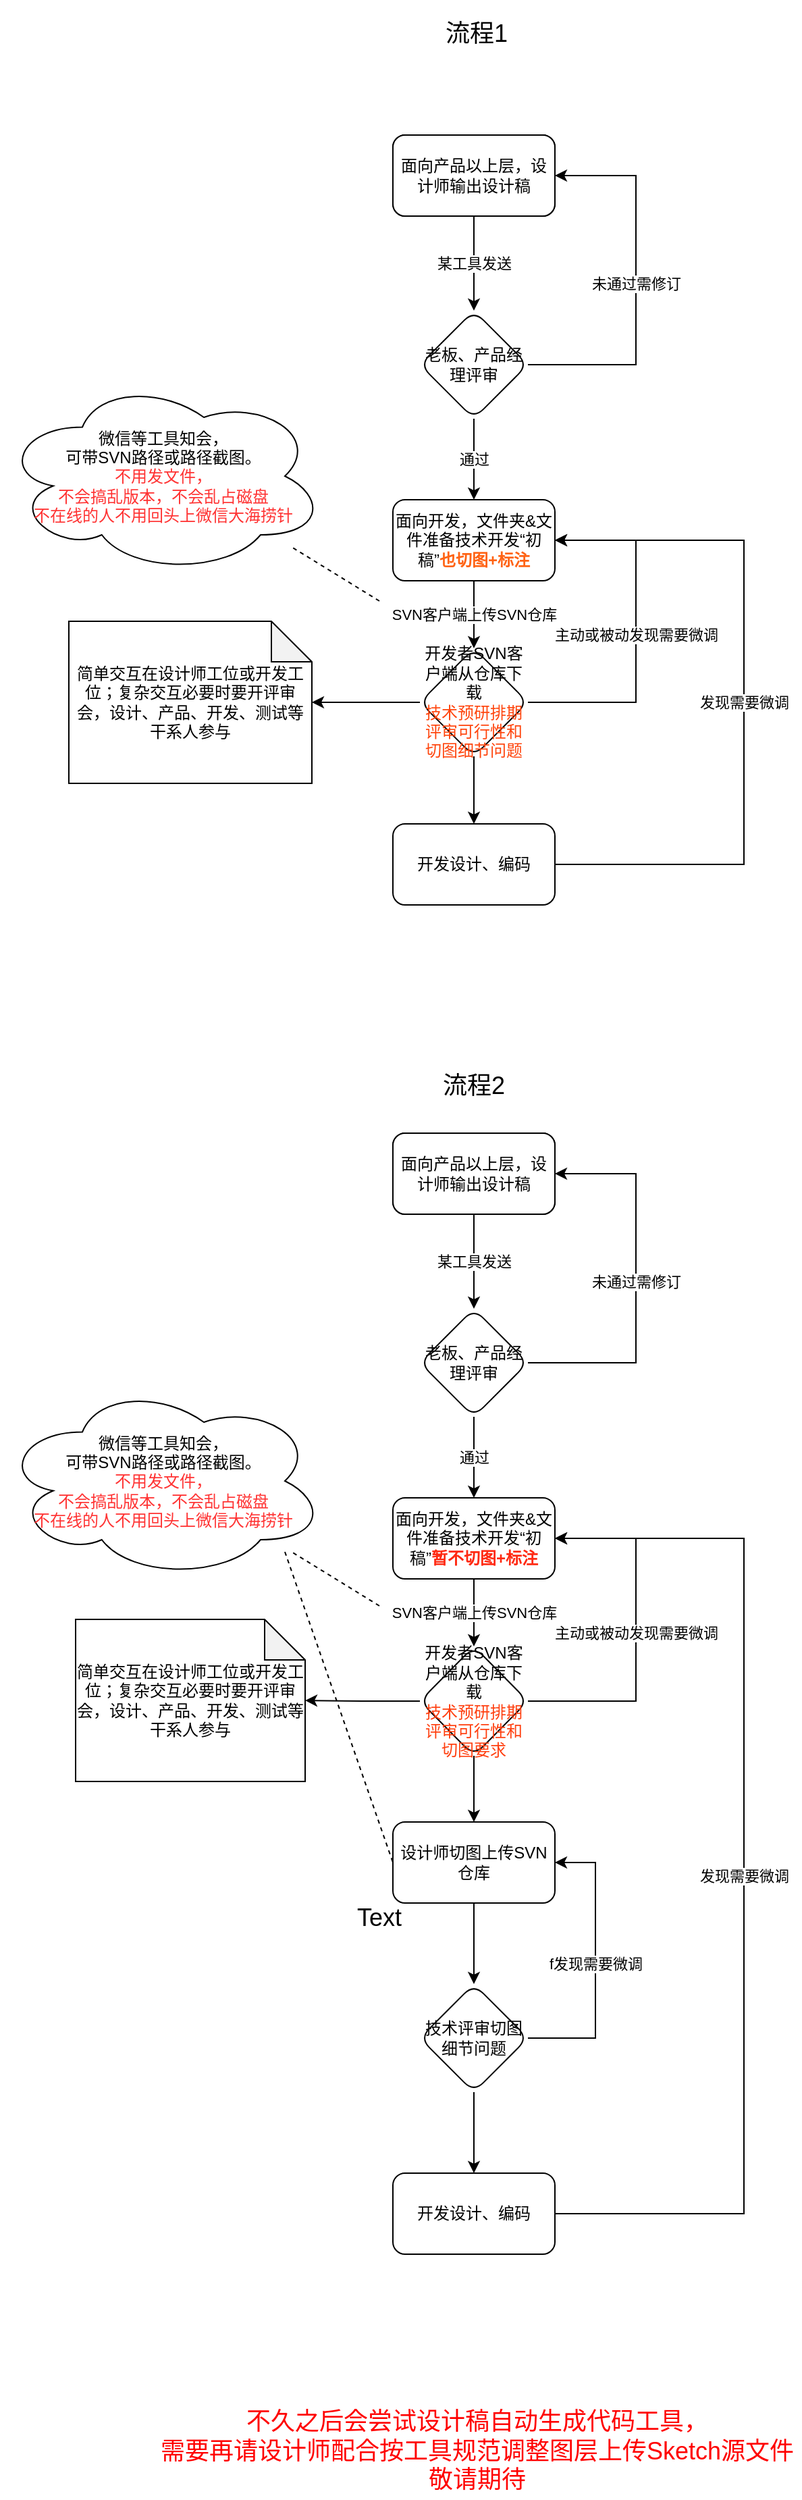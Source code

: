 <mxfile version="14.5.8" type="github">
  <diagram id="Up1Tz3Nqr01XDBwqKI9M" name="Page-1">
    <mxGraphModel dx="788" dy="522" grid="1" gridSize="10" guides="1" tooltips="1" connect="1" arrows="1" fold="1" page="1" pageScale="1" pageWidth="827" pageHeight="1169" math="0" shadow="0">
      <root>
        <mxCell id="0" />
        <mxCell id="1" parent="0" />
        <mxCell id="o22o1Z7qs1bX_3RGaiyK-1" value="" style="rounded=1;whiteSpace=wrap;html=1;" vertex="1" parent="1">
          <mxGeometry x="340" y="240" width="120" height="60" as="geometry" />
        </mxCell>
        <mxCell id="o22o1Z7qs1bX_3RGaiyK-4" value="某工具发送" style="edgeStyle=orthogonalEdgeStyle;rounded=0;orthogonalLoop=1;jettySize=auto;html=1;" edge="1" parent="1" source="o22o1Z7qs1bX_3RGaiyK-2" target="o22o1Z7qs1bX_3RGaiyK-3">
          <mxGeometry relative="1" as="geometry" />
        </mxCell>
        <mxCell id="o22o1Z7qs1bX_3RGaiyK-2" value="面向产品以上层，设计师输出设计稿" style="rounded=1;whiteSpace=wrap;html=1;" vertex="1" parent="1">
          <mxGeometry x="340" y="240" width="120" height="60" as="geometry" />
        </mxCell>
        <mxCell id="o22o1Z7qs1bX_3RGaiyK-14" value="未通过需修订" style="edgeStyle=orthogonalEdgeStyle;rounded=0;orthogonalLoop=1;jettySize=auto;html=1;entryX=1;entryY=0.5;entryDx=0;entryDy=0;" edge="1" parent="1" source="o22o1Z7qs1bX_3RGaiyK-3" target="o22o1Z7qs1bX_3RGaiyK-2">
          <mxGeometry relative="1" as="geometry">
            <mxPoint x="510" y="260" as="targetPoint" />
            <Array as="points">
              <mxPoint x="520" y="410" />
              <mxPoint x="520" y="270" />
            </Array>
          </mxGeometry>
        </mxCell>
        <mxCell id="o22o1Z7qs1bX_3RGaiyK-21" value="通过" style="edgeStyle=orthogonalEdgeStyle;rounded=0;orthogonalLoop=1;jettySize=auto;html=1;" edge="1" parent="1" source="o22o1Z7qs1bX_3RGaiyK-3" target="o22o1Z7qs1bX_3RGaiyK-20">
          <mxGeometry relative="1" as="geometry" />
        </mxCell>
        <mxCell id="o22o1Z7qs1bX_3RGaiyK-3" value="老板、产品经理评审" style="rhombus;whiteSpace=wrap;html=1;rounded=1;" vertex="1" parent="1">
          <mxGeometry x="360" y="370" width="80" height="80" as="geometry" />
        </mxCell>
        <mxCell id="o22o1Z7qs1bX_3RGaiyK-24" value="主动或被动发现需要微调" style="edgeStyle=orthogonalEdgeStyle;rounded=0;orthogonalLoop=1;jettySize=auto;html=1;entryX=1;entryY=0.5;entryDx=0;entryDy=0;" edge="1" parent="1" source="o22o1Z7qs1bX_3RGaiyK-10" target="o22o1Z7qs1bX_3RGaiyK-20">
          <mxGeometry relative="1" as="geometry">
            <mxPoint x="520" y="530" as="targetPoint" />
            <Array as="points">
              <mxPoint x="520" y="660" />
              <mxPoint x="520" y="540" />
            </Array>
          </mxGeometry>
        </mxCell>
        <mxCell id="o22o1Z7qs1bX_3RGaiyK-26" value="" style="edgeStyle=orthogonalEdgeStyle;rounded=0;orthogonalLoop=1;jettySize=auto;html=1;" edge="1" parent="1" source="o22o1Z7qs1bX_3RGaiyK-10" target="o22o1Z7qs1bX_3RGaiyK-25">
          <mxGeometry relative="1" as="geometry" />
        </mxCell>
        <mxCell id="o22o1Z7qs1bX_3RGaiyK-28" value="" style="edgeStyle=orthogonalEdgeStyle;rounded=0;orthogonalLoop=1;jettySize=auto;html=1;" edge="1" parent="1" source="o22o1Z7qs1bX_3RGaiyK-10" target="o22o1Z7qs1bX_3RGaiyK-27">
          <mxGeometry relative="1" as="geometry" />
        </mxCell>
        <mxCell id="o22o1Z7qs1bX_3RGaiyK-10" value="开发者SVN客户端从仓库下载&lt;br&gt;&lt;font color=&quot;#ff450d&quot;&gt;技术预研排期评审可行性和切图细节问题&lt;/font&gt;" style="rhombus;whiteSpace=wrap;html=1;rounded=1;" vertex="1" parent="1">
          <mxGeometry x="360" y="620" width="80" height="80" as="geometry" />
        </mxCell>
        <mxCell id="o22o1Z7qs1bX_3RGaiyK-22" value="SVN客户端上传SVN仓库" style="edgeStyle=orthogonalEdgeStyle;rounded=0;orthogonalLoop=1;jettySize=auto;html=1;entryX=0.5;entryY=0;entryDx=0;entryDy=0;" edge="1" parent="1" source="o22o1Z7qs1bX_3RGaiyK-20" target="o22o1Z7qs1bX_3RGaiyK-10">
          <mxGeometry relative="1" as="geometry" />
        </mxCell>
        <mxCell id="o22o1Z7qs1bX_3RGaiyK-20" value="面向开发，文件夹&amp;amp;文件准备技术开发“初稿”&lt;b&gt;&lt;font color=&quot;#ff6314&quot;&gt;也切图+标注&lt;/font&gt;&lt;/b&gt;" style="whiteSpace=wrap;html=1;rounded=1;" vertex="1" parent="1">
          <mxGeometry x="340" y="510" width="120" height="60" as="geometry" />
        </mxCell>
        <mxCell id="o22o1Z7qs1bX_3RGaiyK-29" value="发现需要微调" style="edgeStyle=orthogonalEdgeStyle;rounded=0;orthogonalLoop=1;jettySize=auto;html=1;entryX=1;entryY=0.5;entryDx=0;entryDy=0;" edge="1" parent="1" source="o22o1Z7qs1bX_3RGaiyK-25" target="o22o1Z7qs1bX_3RGaiyK-20">
          <mxGeometry relative="1" as="geometry">
            <mxPoint x="520" y="540" as="targetPoint" />
            <Array as="points">
              <mxPoint x="600" y="780" />
              <mxPoint x="600" y="540" />
            </Array>
          </mxGeometry>
        </mxCell>
        <mxCell id="o22o1Z7qs1bX_3RGaiyK-25" value="开发设计、编码" style="whiteSpace=wrap;html=1;rounded=1;" vertex="1" parent="1">
          <mxGeometry x="340" y="750" width="120" height="60" as="geometry" />
        </mxCell>
        <mxCell id="o22o1Z7qs1bX_3RGaiyK-27" value="简单交互在设计师工位或开发工位；复杂交互必要时要开评审会，设计、产品、开发、测试等干系人参与" style="shape=note;whiteSpace=wrap;html=1;backgroundOutline=1;darkOpacity=0.05;rounded=1;" vertex="1" parent="1">
          <mxGeometry x="100" y="600" width="180" height="120" as="geometry" />
        </mxCell>
        <mxCell id="o22o1Z7qs1bX_3RGaiyK-30" value="" style="rounded=1;whiteSpace=wrap;html=1;" vertex="1" parent="1">
          <mxGeometry x="340" y="979" width="120" height="60" as="geometry" />
        </mxCell>
        <mxCell id="o22o1Z7qs1bX_3RGaiyK-31" value="某工具发送" style="edgeStyle=orthogonalEdgeStyle;rounded=0;orthogonalLoop=1;jettySize=auto;html=1;" edge="1" parent="1" source="o22o1Z7qs1bX_3RGaiyK-32" target="o22o1Z7qs1bX_3RGaiyK-35">
          <mxGeometry relative="1" as="geometry" />
        </mxCell>
        <mxCell id="o22o1Z7qs1bX_3RGaiyK-32" value="面向产品以上层，设计师输出设计稿" style="rounded=1;whiteSpace=wrap;html=1;" vertex="1" parent="1">
          <mxGeometry x="340" y="979" width="120" height="60" as="geometry" />
        </mxCell>
        <mxCell id="o22o1Z7qs1bX_3RGaiyK-33" value="未通过需修订" style="edgeStyle=orthogonalEdgeStyle;rounded=0;orthogonalLoop=1;jettySize=auto;html=1;entryX=1;entryY=0.5;entryDx=0;entryDy=0;" edge="1" parent="1" source="o22o1Z7qs1bX_3RGaiyK-35" target="o22o1Z7qs1bX_3RGaiyK-32">
          <mxGeometry relative="1" as="geometry">
            <mxPoint x="510" y="999" as="targetPoint" />
            <Array as="points">
              <mxPoint x="520" y="1149" />
              <mxPoint x="520" y="1009" />
            </Array>
          </mxGeometry>
        </mxCell>
        <mxCell id="o22o1Z7qs1bX_3RGaiyK-34" value="通过" style="edgeStyle=orthogonalEdgeStyle;rounded=0;orthogonalLoop=1;jettySize=auto;html=1;" edge="1" parent="1" source="o22o1Z7qs1bX_3RGaiyK-35" target="o22o1Z7qs1bX_3RGaiyK-41">
          <mxGeometry relative="1" as="geometry" />
        </mxCell>
        <mxCell id="o22o1Z7qs1bX_3RGaiyK-35" value="老板、产品经理评审" style="rhombus;whiteSpace=wrap;html=1;rounded=1;" vertex="1" parent="1">
          <mxGeometry x="360" y="1109" width="80" height="80" as="geometry" />
        </mxCell>
        <mxCell id="o22o1Z7qs1bX_3RGaiyK-36" value="主动或被动发现需要微调" style="edgeStyle=orthogonalEdgeStyle;rounded=0;orthogonalLoop=1;jettySize=auto;html=1;entryX=1;entryY=0.5;entryDx=0;entryDy=0;" edge="1" parent="1" source="o22o1Z7qs1bX_3RGaiyK-39" target="o22o1Z7qs1bX_3RGaiyK-41">
          <mxGeometry relative="1" as="geometry">
            <mxPoint x="520" y="1269" as="targetPoint" />
            <Array as="points">
              <mxPoint x="520" y="1399" />
              <mxPoint x="520" y="1279" />
            </Array>
          </mxGeometry>
        </mxCell>
        <mxCell id="o22o1Z7qs1bX_3RGaiyK-38" value="" style="edgeStyle=orthogonalEdgeStyle;rounded=0;orthogonalLoop=1;jettySize=auto;html=1;" edge="1" parent="1" source="o22o1Z7qs1bX_3RGaiyK-39" target="o22o1Z7qs1bX_3RGaiyK-44">
          <mxGeometry relative="1" as="geometry" />
        </mxCell>
        <mxCell id="o22o1Z7qs1bX_3RGaiyK-46" value="" style="edgeStyle=orthogonalEdgeStyle;rounded=0;orthogonalLoop=1;jettySize=auto;html=1;" edge="1" parent="1" source="o22o1Z7qs1bX_3RGaiyK-39" target="o22o1Z7qs1bX_3RGaiyK-45">
          <mxGeometry relative="1" as="geometry" />
        </mxCell>
        <mxCell id="o22o1Z7qs1bX_3RGaiyK-39" value="开发者SVN客户端从仓库下载&lt;br&gt;&lt;font color=&quot;#ff3f0f&quot;&gt;技术预研排期评审可行性和切图要求&lt;/font&gt;" style="rhombus;whiteSpace=wrap;html=1;rounded=1;" vertex="1" parent="1">
          <mxGeometry x="360" y="1359" width="80" height="81" as="geometry" />
        </mxCell>
        <mxCell id="o22o1Z7qs1bX_3RGaiyK-40" value="SVN客户端上传SVN仓库" style="edgeStyle=orthogonalEdgeStyle;rounded=0;orthogonalLoop=1;jettySize=auto;html=1;entryX=0.5;entryY=0;entryDx=0;entryDy=0;" edge="1" parent="1" source="o22o1Z7qs1bX_3RGaiyK-41" target="o22o1Z7qs1bX_3RGaiyK-39">
          <mxGeometry relative="1" as="geometry" />
        </mxCell>
        <mxCell id="o22o1Z7qs1bX_3RGaiyK-41" value="面向开发，文件夹&amp;amp;文件准备技术开发“初稿”&lt;b&gt;&lt;font color=&quot;#ff2a12&quot;&gt;暂不切图+标注&lt;/font&gt;&lt;/b&gt;" style="whiteSpace=wrap;html=1;rounded=1;" vertex="1" parent="1">
          <mxGeometry x="340" y="1249" width="120" height="60" as="geometry" />
        </mxCell>
        <mxCell id="o22o1Z7qs1bX_3RGaiyK-42" value="发现需要微调" style="edgeStyle=orthogonalEdgeStyle;rounded=0;orthogonalLoop=1;jettySize=auto;html=1;exitX=1;exitY=0.5;exitDx=0;exitDy=0;entryX=1;entryY=0.5;entryDx=0;entryDy=0;" edge="1" parent="1" source="o22o1Z7qs1bX_3RGaiyK-43" target="o22o1Z7qs1bX_3RGaiyK-41">
          <mxGeometry relative="1" as="geometry">
            <mxPoint x="520" y="1279" as="targetPoint" />
            <Array as="points">
              <mxPoint x="600" y="1779" />
              <mxPoint x="600" y="1279" />
            </Array>
          </mxGeometry>
        </mxCell>
        <mxCell id="o22o1Z7qs1bX_3RGaiyK-43" value="开发设计、编码" style="whiteSpace=wrap;html=1;rounded=1;" vertex="1" parent="1">
          <mxGeometry x="340" y="1749" width="120" height="60" as="geometry" />
        </mxCell>
        <mxCell id="o22o1Z7qs1bX_3RGaiyK-44" value="简单交互在设计师工位或开发工位；复杂交互必要时要开评审会，设计、产品、开发、测试等干系人参与" style="shape=note;whiteSpace=wrap;html=1;backgroundOutline=1;darkOpacity=0.05;rounded=1;" vertex="1" parent="1">
          <mxGeometry x="105" y="1339" width="170" height="120" as="geometry" />
        </mxCell>
        <mxCell id="o22o1Z7qs1bX_3RGaiyK-48" value="" style="edgeStyle=orthogonalEdgeStyle;rounded=0;orthogonalLoop=1;jettySize=auto;html=1;" edge="1" parent="1" source="o22o1Z7qs1bX_3RGaiyK-45" target="o22o1Z7qs1bX_3RGaiyK-47">
          <mxGeometry relative="1" as="geometry" />
        </mxCell>
        <mxCell id="o22o1Z7qs1bX_3RGaiyK-45" value="设计师切图上传SVN仓库" style="whiteSpace=wrap;html=1;rounded=1;" vertex="1" parent="1">
          <mxGeometry x="340" y="1489" width="120" height="60" as="geometry" />
        </mxCell>
        <mxCell id="o22o1Z7qs1bX_3RGaiyK-49" style="edgeStyle=orthogonalEdgeStyle;rounded=0;orthogonalLoop=1;jettySize=auto;html=1;entryX=0.5;entryY=0;entryDx=0;entryDy=0;" edge="1" parent="1" source="o22o1Z7qs1bX_3RGaiyK-47" target="o22o1Z7qs1bX_3RGaiyK-43">
          <mxGeometry relative="1" as="geometry" />
        </mxCell>
        <mxCell id="o22o1Z7qs1bX_3RGaiyK-51" value="f发现需要微调" style="edgeStyle=orthogonalEdgeStyle;rounded=0;orthogonalLoop=1;jettySize=auto;html=1;" edge="1" parent="1" source="o22o1Z7qs1bX_3RGaiyK-47" target="o22o1Z7qs1bX_3RGaiyK-45">
          <mxGeometry relative="1" as="geometry">
            <mxPoint x="490" y="1519" as="targetPoint" />
            <Array as="points">
              <mxPoint x="490" y="1649" />
              <mxPoint x="490" y="1519" />
            </Array>
          </mxGeometry>
        </mxCell>
        <mxCell id="o22o1Z7qs1bX_3RGaiyK-47" value="技术评审切图细节问题" style="rhombus;whiteSpace=wrap;html=1;rounded=1;" vertex="1" parent="1">
          <mxGeometry x="360" y="1609" width="80" height="80" as="geometry" />
        </mxCell>
        <mxCell id="o22o1Z7qs1bX_3RGaiyK-53" value="" style="endArrow=none;dashed=1;html=1;" edge="1" parent="1">
          <mxGeometry width="50" height="50" relative="1" as="geometry">
            <mxPoint x="330" y="1329" as="sourcePoint" />
            <mxPoint x="265" y="1289" as="targetPoint" />
          </mxGeometry>
        </mxCell>
        <mxCell id="o22o1Z7qs1bX_3RGaiyK-54" value="微信等工具知会，&lt;br&gt;可带SVN路径或路径截图。&lt;br&gt;&lt;font color=&quot;#ff3333&quot;&gt;不用发文件，&lt;br&gt;不会搞乱版本，不会乱占磁盘&lt;br&gt;不在线的人不用回头上微信大海捞针&lt;/font&gt;" style="ellipse;shape=cloud;whiteSpace=wrap;html=1;" vertex="1" parent="1">
          <mxGeometry x="50" y="420" width="240" height="145" as="geometry" />
        </mxCell>
        <mxCell id="o22o1Z7qs1bX_3RGaiyK-55" value="" style="endArrow=none;dashed=1;html=1;" edge="1" parent="1">
          <mxGeometry width="50" height="50" relative="1" as="geometry">
            <mxPoint x="330" y="585" as="sourcePoint" />
            <mxPoint x="265" y="545" as="targetPoint" />
          </mxGeometry>
        </mxCell>
        <mxCell id="o22o1Z7qs1bX_3RGaiyK-56" value="" style="endArrow=none;dashed=1;html=1;exitX=0.85;exitY=0.818;exitDx=0;exitDy=0;exitPerimeter=0;entryX=0;entryY=0.5;entryDx=0;entryDy=0;" edge="1" parent="1" target="o22o1Z7qs1bX_3RGaiyK-45">
          <mxGeometry width="50" height="50" relative="1" as="geometry">
            <mxPoint x="260" y="1288.98" as="sourcePoint" />
            <mxPoint x="520" y="1429" as="targetPoint" />
          </mxGeometry>
        </mxCell>
        <mxCell id="o22o1Z7qs1bX_3RGaiyK-57" value="微信等工具知会，&lt;br&gt;可带SVN路径或路径截图。&lt;br&gt;&lt;font color=&quot;#ff3333&quot;&gt;不用发文件，&lt;br&gt;不会搞乱版本，不会乱占磁盘&lt;br&gt;不在线的人不用回头上微信大海捞针&lt;br&gt;&lt;/font&gt;" style="ellipse;shape=cloud;whiteSpace=wrap;html=1;" vertex="1" parent="1">
          <mxGeometry x="50" y="1164" width="240" height="145" as="geometry" />
        </mxCell>
        <mxCell id="o22o1Z7qs1bX_3RGaiyK-58" value="流程1" style="text;html=1;strokeColor=none;fillColor=none;align=center;verticalAlign=middle;whiteSpace=wrap;rounded=0;fontSize=18;" vertex="1" parent="1">
          <mxGeometry x="360" y="140" width="84" height="50" as="geometry" />
        </mxCell>
        <mxCell id="o22o1Z7qs1bX_3RGaiyK-59" value="流程2" style="text;html=1;strokeColor=none;fillColor=none;align=center;verticalAlign=middle;whiteSpace=wrap;rounded=0;fontSize=18;" vertex="1" parent="1">
          <mxGeometry x="358" y="919" width="84" height="50" as="geometry" />
        </mxCell>
        <mxCell id="o22o1Z7qs1bX_3RGaiyK-60" value="Text" style="text;html=1;strokeColor=none;fillColor=none;align=center;verticalAlign=middle;whiteSpace=wrap;rounded=0;fontSize=18;" vertex="1" parent="1">
          <mxGeometry x="310" y="1550" width="40" height="20" as="geometry" />
        </mxCell>
        <mxCell id="o22o1Z7qs1bX_3RGaiyK-61" value="不久之后会尝试设计稿自动生成代码工具，&lt;br&gt;需要再请设计师配合按工具规范调整图层上传Sketch源文件&lt;br&gt;敬请期待" style="text;html=1;align=center;verticalAlign=middle;resizable=0;points=[];autosize=1;strokeColor=none;fontSize=18;fontColor=#FF0000;" vertex="1" parent="1">
          <mxGeometry x="162" y="1920" width="480" height="70" as="geometry" />
        </mxCell>
      </root>
    </mxGraphModel>
  </diagram>
</mxfile>
